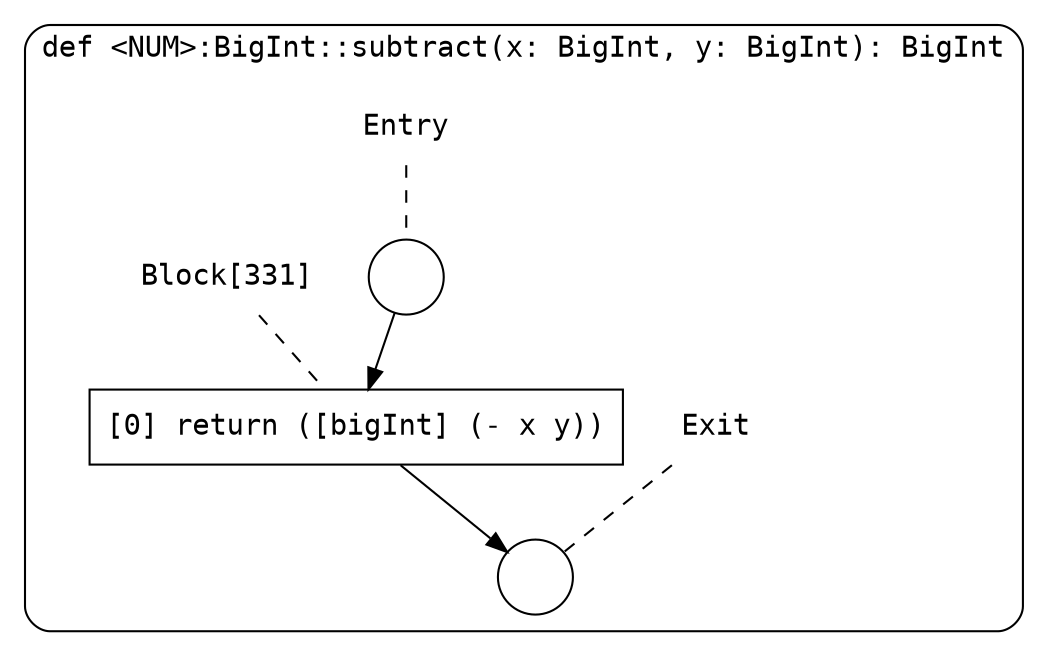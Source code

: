 digraph {
  graph [fontname = "Consolas"]
  node [fontname = "Consolas"]
  edge [fontname = "Consolas"]
  subgraph cluster39 {
    label = "def <NUM>:BigInt::subtract(x: BigInt, y: BigInt): BigInt"
    style = rounded
    cluster39_entry_name [shape=none, label=<<font color="black">Entry</font>>]
    cluster39_entry_name -> cluster39_entry [arrowhead=none, color="black", style=dashed]
    cluster39_entry [shape=circle label=" " color="black" fillcolor="white" style=filled]
    cluster39_entry -> node331 [color="black"]
    cluster39_exit_name [shape=none, label=<<font color="black">Exit</font>>]
    cluster39_exit_name -> cluster39_exit [arrowhead=none, color="black", style=dashed]
    cluster39_exit [shape=circle label=" " color="black" fillcolor="white" style=filled]
    node331_name [shape=none, label=<<font color="black">Block[331]</font>>]
    node331_name -> node331 [arrowhead=none, color="black", style=dashed]
    node331 [shape=box, label=<<font color="black">[0] return ([bigInt] (- x y))<BR ALIGN="LEFT"/></font>> color="black" fillcolor="white", style=filled]
    node331 -> cluster39_exit [color="black"]
  }
}